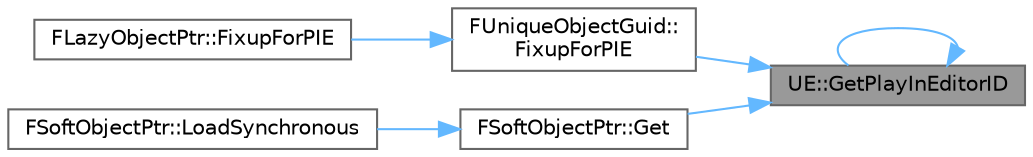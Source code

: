 digraph "UE::GetPlayInEditorID"
{
 // INTERACTIVE_SVG=YES
 // LATEX_PDF_SIZE
  bgcolor="transparent";
  edge [fontname=Helvetica,fontsize=10,labelfontname=Helvetica,labelfontsize=10];
  node [fontname=Helvetica,fontsize=10,shape=box,height=0.2,width=0.4];
  rankdir="RL";
  Node1 [id="Node000001",label="UE::GetPlayInEditorID",height=0.2,width=0.4,color="gray40", fillcolor="grey60", style="filled", fontcolor="black",tooltip=" "];
  Node1 -> Node2 [id="edge1_Node000001_Node000002",dir="back",color="steelblue1",style="solid",tooltip=" "];
  Node2 [id="Node000002",label="FUniqueObjectGuid::\lFixupForPIE",height=0.2,width=0.4,color="grey40", fillcolor="white", style="filled",URL="$d9/d17/structFUniqueObjectGuid.html#a6c866168b2c765dbed4f7597188257ee",tooltip="Fixes up this UniqueObjectID to add or remove the PIE prefix depending on what is currently active."];
  Node2 -> Node3 [id="edge2_Node000002_Node000003",dir="back",color="steelblue1",style="solid",tooltip=" "];
  Node3 [id="Node000003",label="FLazyObjectPtr::FixupForPIE",height=0.2,width=0.4,color="grey40", fillcolor="white", style="filled",URL="$d2/db5/structFLazyObjectPtr.html#ad638907595e4fabd51fbdb515a75b3e8",tooltip="Fixes up this FLazyObjectPtr to target the right UID as set in PIEGuidMap, this only works for direct..."];
  Node1 -> Node4 [id="edge3_Node000001_Node000004",dir="back",color="steelblue1",style="solid",tooltip=" "];
  Node4 [id="Node000004",label="FSoftObjectPtr::Get",height=0.2,width=0.4,color="grey40", fillcolor="white", style="filled",URL="$dd/db8/structFSoftObjectPtr.html#a743d7528f242ced4ff0c37c500254c0f",tooltip="Overridden to deal with PIE lookups."];
  Node4 -> Node5 [id="edge4_Node000004_Node000005",dir="back",color="steelblue1",style="solid",tooltip=" "];
  Node5 [id="Node000005",label="FSoftObjectPtr::LoadSynchronous",height=0.2,width=0.4,color="grey40", fillcolor="white", style="filled",URL="$dd/db8/structFSoftObjectPtr.html#af6ac407ccb68ce2453224a03080255fc",tooltip="Synchronously load (if necessary) and return the asset object represented by this asset ptr."];
  Node1 -> Node1 [id="edge5_Node000001_Node000001",dir="back",color="steelblue1",style="solid",tooltip=" "];
}
